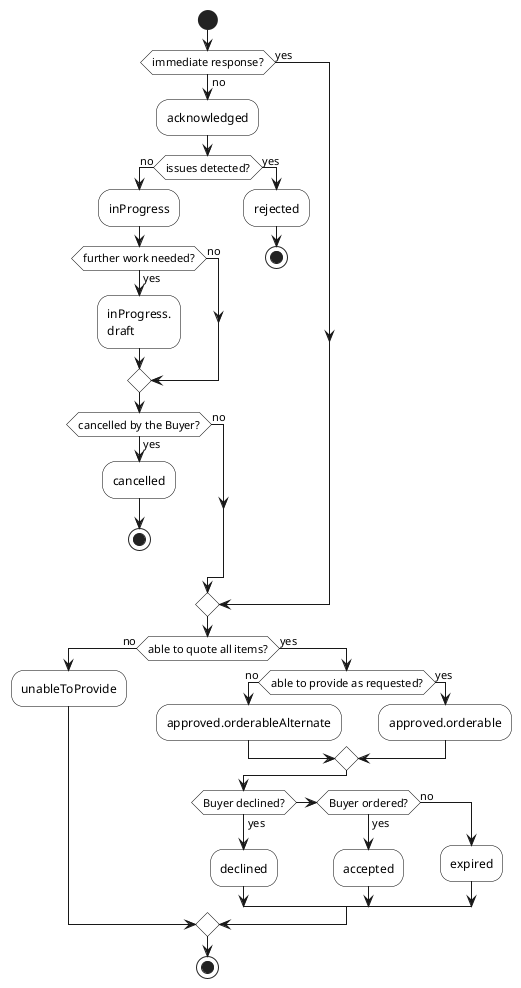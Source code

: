 @startuml


skinparam activity {
    BackgroundColor White
    BorderColor Black
}

start
if(immediate response?) then (yes)
    'goto information_check
else (no)
    :acknowledged;
    if(issues detected?) then (no)
        :inProgress;
        if(further work needed?) then (yes)
            :inProgress.
            draft;
        else(no)
        endif
        if(cancelled by the Buyer?) then (yes)
            :cancelled;
            stop
        else (no)
            'goto information_check
        endif
    else (yes)
        :rejected;
        stop
    endif
endif
'label information_check
if(able to quote all items?) then (no)
    :unableToProvide;
else(yes)
    if(able to provide as requested?) then (no)
        :approved.orderableAlternate;
    else (yes)
        :approved.orderable;
    endif
    if(Buyer declined?) then (yes)
        :declined;
    elseif(Buyer ordered?) then (yes)
        :accepted;
    else (no)
        :expired;
    endif
endif
stop

@enduml
